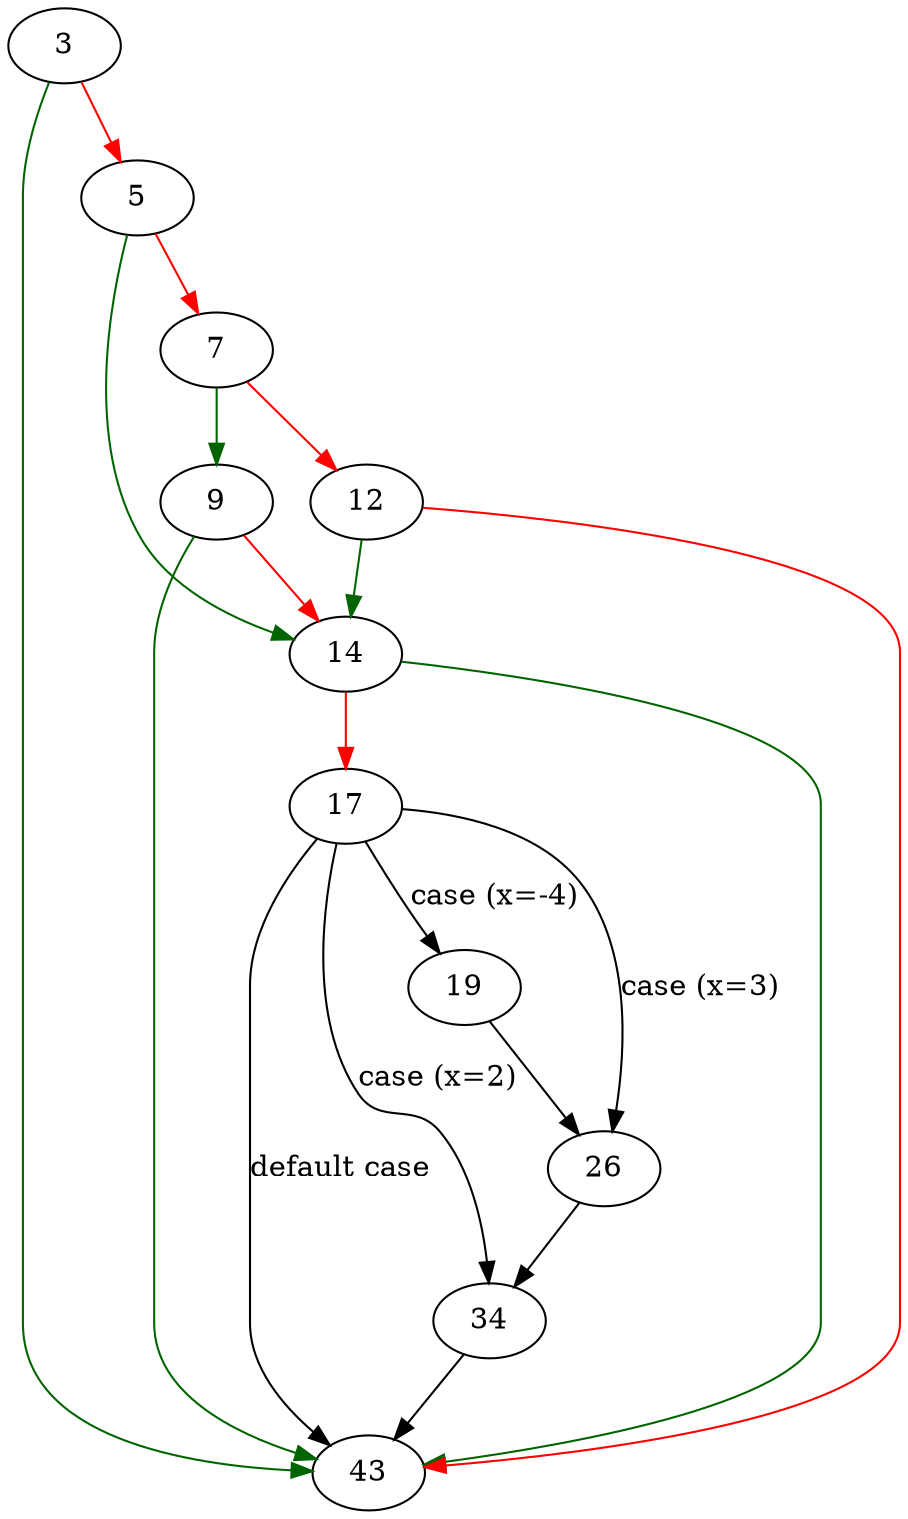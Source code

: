 strict digraph "u8_uctomb_aux" {
	// Node definitions.
	3 [entry=true];
	43;
	5;
	14;
	7;
	9;
	12;
	17;
	19;
	26;
	34;

	// Edge definitions.
	3 -> 43 [
		color=darkgreen
		cond=true
	];
	3 -> 5 [
		color=red
		cond=false
	];
	5 -> 14 [
		color=darkgreen
		cond=true
	];
	5 -> 7 [
		color=red
		cond=false
	];
	14 -> 43 [
		color=darkgreen
		cond=true
	];
	14 -> 17 [
		color=red
		cond=false
	];
	7 -> 9 [
		color=darkgreen
		cond=true
	];
	7 -> 12 [
		color=red
		cond=false
	];
	9 -> 43 [
		color=darkgreen
		cond=true
	];
	9 -> 14 [
		color=red
		cond=false
	];
	12 -> 43 [
		color=red
		cond=false
	];
	12 -> 14 [
		color=darkgreen
		cond=true
	];
	17 -> 43 [
		cond="default case"
		label="default case"
	];
	17 -> 19 [
		cond="case (x=-4)"
		label="case (x=-4)"
	];
	17 -> 26 [
		cond="case (x=3)"
		label="case (x=3)"
	];
	17 -> 34 [
		cond="case (x=2)"
		label="case (x=2)"
	];
	19 -> 26;
	26 -> 34;
	34 -> 43;
}